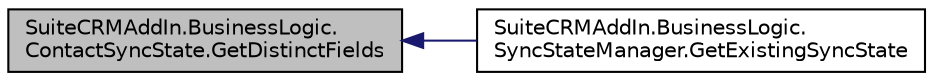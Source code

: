 digraph "SuiteCRMAddIn.BusinessLogic.ContactSyncState.GetDistinctFields"
{
  edge [fontname="Helvetica",fontsize="10",labelfontname="Helvetica",labelfontsize="10"];
  node [fontname="Helvetica",fontsize="10",shape=record];
  rankdir="LR";
  Node7 [label="SuiteCRMAddIn.BusinessLogic.\lContactSyncState.GetDistinctFields",height=0.2,width=0.4,color="black", fillcolor="grey75", style="filled", fontcolor="black"];
  Node7 -> Node8 [dir="back",color="midnightblue",fontsize="10",style="solid",fontname="Helvetica"];
  Node8 [label="SuiteCRMAddIn.BusinessLogic.\lSyncStateManager.GetExistingSyncState",height=0.2,width=0.4,color="black", fillcolor="white", style="filled",URL="$class_suite_c_r_m_add_in_1_1_business_logic_1_1_sync_state_manager.html#a432b80da648061386b1ba6401b92976b",tooltip="Get the existing sync state for this CRM item, if it exists, else null. "];
}
